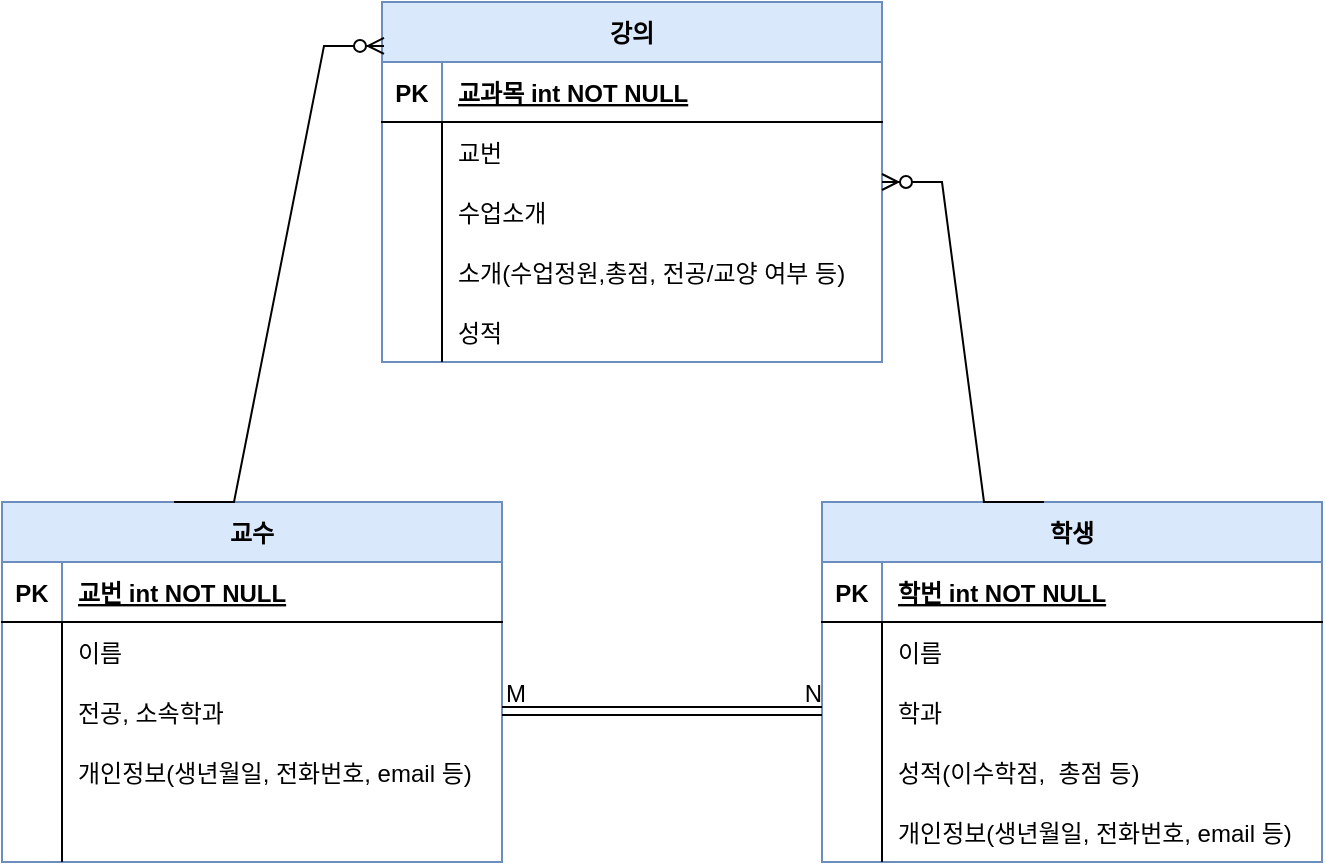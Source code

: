 <mxfile version="20.2.6" type="device"><diagram id="R2lEEEUBdFMjLlhIrx00" name="Page-1"><mxGraphModel dx="1422" dy="762" grid="1" gridSize="10" guides="1" tooltips="1" connect="1" arrows="1" fold="1" page="1" pageScale="1" pageWidth="850" pageHeight="1100" math="0" shadow="0" extFonts="Permanent Marker^https://fonts.googleapis.com/css?family=Permanent+Marker"><root><mxCell id="0"/><mxCell id="1" parent="0"/><mxCell id="C-vyLk0tnHw3VtMMgP7b-23" value="학생" style="shape=table;startSize=30;container=1;collapsible=1;childLayout=tableLayout;fixedRows=1;rowLines=0;fontStyle=1;align=center;resizeLast=1;fillColor=#dae8fc;strokeColor=#6c8ebf;" parent="1" vertex="1"><mxGeometry x="500" y="540" width="250" height="180" as="geometry"/></mxCell><mxCell id="C-vyLk0tnHw3VtMMgP7b-24" value="" style="shape=partialRectangle;collapsible=0;dropTarget=0;pointerEvents=0;fillColor=none;points=[[0,0.5],[1,0.5]];portConstraint=eastwest;top=0;left=0;right=0;bottom=1;" parent="C-vyLk0tnHw3VtMMgP7b-23" vertex="1"><mxGeometry y="30" width="250" height="30" as="geometry"/></mxCell><mxCell id="C-vyLk0tnHw3VtMMgP7b-25" value="PK" style="shape=partialRectangle;overflow=hidden;connectable=0;fillColor=none;top=0;left=0;bottom=0;right=0;fontStyle=1;" parent="C-vyLk0tnHw3VtMMgP7b-24" vertex="1"><mxGeometry width="30" height="30" as="geometry"><mxRectangle width="30" height="30" as="alternateBounds"/></mxGeometry></mxCell><mxCell id="C-vyLk0tnHw3VtMMgP7b-26" value="학번 int NOT NULL " style="shape=partialRectangle;overflow=hidden;connectable=0;fillColor=none;top=0;left=0;bottom=0;right=0;align=left;spacingLeft=6;fontStyle=5;" parent="C-vyLk0tnHw3VtMMgP7b-24" vertex="1"><mxGeometry x="30" width="220" height="30" as="geometry"><mxRectangle width="220" height="30" as="alternateBounds"/></mxGeometry></mxCell><mxCell id="C-vyLk0tnHw3VtMMgP7b-27" value="" style="shape=partialRectangle;collapsible=0;dropTarget=0;pointerEvents=0;fillColor=none;points=[[0,0.5],[1,0.5]];portConstraint=eastwest;top=0;left=0;right=0;bottom=0;" parent="C-vyLk0tnHw3VtMMgP7b-23" vertex="1"><mxGeometry y="60" width="250" height="30" as="geometry"/></mxCell><mxCell id="C-vyLk0tnHw3VtMMgP7b-28" value="" style="shape=partialRectangle;overflow=hidden;connectable=0;fillColor=none;top=0;left=0;bottom=0;right=0;" parent="C-vyLk0tnHw3VtMMgP7b-27" vertex="1"><mxGeometry width="30" height="30" as="geometry"><mxRectangle width="30" height="30" as="alternateBounds"/></mxGeometry></mxCell><mxCell id="C-vyLk0tnHw3VtMMgP7b-29" value="이름" style="shape=partialRectangle;overflow=hidden;connectable=0;fillColor=none;top=0;left=0;bottom=0;right=0;align=left;spacingLeft=6;" parent="C-vyLk0tnHw3VtMMgP7b-27" vertex="1"><mxGeometry x="30" width="220" height="30" as="geometry"><mxRectangle width="220" height="30" as="alternateBounds"/></mxGeometry></mxCell><mxCell id="DjyirUNbgkW02B1bQKVU-1" value="학과" style="shape=partialRectangle;overflow=hidden;connectable=0;fillColor=none;top=0;left=0;bottom=0;right=0;align=left;spacingLeft=6;" vertex="1" parent="1"><mxGeometry x="530" y="630" width="220" height="30" as="geometry"><mxRectangle width="220" height="30" as="alternateBounds"/></mxGeometry></mxCell><mxCell id="DjyirUNbgkW02B1bQKVU-2" value="성적(이수학점,  총점 등)" style="shape=partialRectangle;overflow=hidden;connectable=0;fillColor=none;top=0;left=0;bottom=0;right=0;align=left;spacingLeft=6;" vertex="1" parent="1"><mxGeometry x="530" y="660" width="220" height="30" as="geometry"><mxRectangle width="220" height="30" as="alternateBounds"/></mxGeometry></mxCell><mxCell id="DjyirUNbgkW02B1bQKVU-3" value="" style="endArrow=none;html=1;rounded=0;entryX=0.12;entryY=0;entryDx=0;entryDy=0;entryPerimeter=0;" edge="1" parent="1" target="C-vyLk0tnHw3VtMMgP7b-27"><mxGeometry width="50" height="50" relative="1" as="geometry"><mxPoint x="530" y="720" as="sourcePoint"/><mxPoint x="530" y="630" as="targetPoint"/></mxGeometry></mxCell><mxCell id="DjyirUNbgkW02B1bQKVU-4" value="개인정보(생년월일, 전화번호, email 등)" style="shape=partialRectangle;overflow=hidden;connectable=0;fillColor=none;top=0;left=0;bottom=0;right=0;align=left;spacingLeft=6;" vertex="1" parent="1"><mxGeometry x="530" y="690" width="220" height="30" as="geometry"><mxRectangle width="220" height="30" as="alternateBounds"/></mxGeometry></mxCell><mxCell id="DjyirUNbgkW02B1bQKVU-5" value="교수" style="shape=table;startSize=30;container=1;collapsible=1;childLayout=tableLayout;fixedRows=1;rowLines=0;fontStyle=1;align=center;resizeLast=1;fillColor=#dae8fc;strokeColor=#6c8ebf;" vertex="1" parent="1"><mxGeometry x="90" y="540" width="250" height="180" as="geometry"/></mxCell><mxCell id="DjyirUNbgkW02B1bQKVU-6" value="" style="shape=partialRectangle;collapsible=0;dropTarget=0;pointerEvents=0;fillColor=none;points=[[0,0.5],[1,0.5]];portConstraint=eastwest;top=0;left=0;right=0;bottom=1;" vertex="1" parent="DjyirUNbgkW02B1bQKVU-5"><mxGeometry y="30" width="250" height="30" as="geometry"/></mxCell><mxCell id="DjyirUNbgkW02B1bQKVU-7" value="PK" style="shape=partialRectangle;overflow=hidden;connectable=0;fillColor=none;top=0;left=0;bottom=0;right=0;fontStyle=1;" vertex="1" parent="DjyirUNbgkW02B1bQKVU-6"><mxGeometry width="30" height="30" as="geometry"><mxRectangle width="30" height="30" as="alternateBounds"/></mxGeometry></mxCell><mxCell id="DjyirUNbgkW02B1bQKVU-8" value="교번 int NOT NULL " style="shape=partialRectangle;overflow=hidden;connectable=0;fillColor=none;top=0;left=0;bottom=0;right=0;align=left;spacingLeft=6;fontStyle=5;" vertex="1" parent="DjyirUNbgkW02B1bQKVU-6"><mxGeometry x="30" width="220" height="30" as="geometry"><mxRectangle width="220" height="30" as="alternateBounds"/></mxGeometry></mxCell><mxCell id="DjyirUNbgkW02B1bQKVU-9" value="" style="shape=partialRectangle;collapsible=0;dropTarget=0;pointerEvents=0;fillColor=none;points=[[0,0.5],[1,0.5]];portConstraint=eastwest;top=0;left=0;right=0;bottom=0;" vertex="1" parent="DjyirUNbgkW02B1bQKVU-5"><mxGeometry y="60" width="250" height="30" as="geometry"/></mxCell><mxCell id="DjyirUNbgkW02B1bQKVU-10" value="" style="shape=partialRectangle;overflow=hidden;connectable=0;fillColor=none;top=0;left=0;bottom=0;right=0;" vertex="1" parent="DjyirUNbgkW02B1bQKVU-9"><mxGeometry width="30" height="30" as="geometry"><mxRectangle width="30" height="30" as="alternateBounds"/></mxGeometry></mxCell><mxCell id="DjyirUNbgkW02B1bQKVU-11" value="이름" style="shape=partialRectangle;overflow=hidden;connectable=0;fillColor=none;top=0;left=0;bottom=0;right=0;align=left;spacingLeft=6;" vertex="1" parent="DjyirUNbgkW02B1bQKVU-9"><mxGeometry x="30" width="220" height="30" as="geometry"><mxRectangle width="220" height="30" as="alternateBounds"/></mxGeometry></mxCell><mxCell id="DjyirUNbgkW02B1bQKVU-12" value="전공, 소속학과" style="shape=partialRectangle;overflow=hidden;connectable=0;fillColor=none;top=0;left=0;bottom=0;right=0;align=left;spacingLeft=6;" vertex="1" parent="1"><mxGeometry x="120" y="630" width="220" height="30" as="geometry"><mxRectangle width="220" height="30" as="alternateBounds"/></mxGeometry></mxCell><mxCell id="DjyirUNbgkW02B1bQKVU-14" value="" style="endArrow=none;html=1;rounded=0;entryX=0.12;entryY=0;entryDx=0;entryDy=0;entryPerimeter=0;" edge="1" parent="1" target="DjyirUNbgkW02B1bQKVU-9"><mxGeometry width="50" height="50" relative="1" as="geometry"><mxPoint x="120" y="720" as="sourcePoint"/><mxPoint x="120" y="630" as="targetPoint"/></mxGeometry></mxCell><mxCell id="DjyirUNbgkW02B1bQKVU-16" value="개인정보(생년월일, 전화번호, email 등)" style="shape=partialRectangle;overflow=hidden;connectable=0;fillColor=none;top=0;left=0;bottom=0;right=0;align=left;spacingLeft=6;" vertex="1" parent="1"><mxGeometry x="120" y="660" width="220" height="30" as="geometry"><mxRectangle width="220" height="30" as="alternateBounds"/></mxGeometry></mxCell><mxCell id="DjyirUNbgkW02B1bQKVU-17" value="강의" style="shape=table;startSize=30;container=1;collapsible=1;childLayout=tableLayout;fixedRows=1;rowLines=0;fontStyle=1;align=center;resizeLast=1;fillColor=#dae8fc;strokeColor=#6c8ebf;" vertex="1" parent="1"><mxGeometry x="280" y="290" width="250" height="180" as="geometry"/></mxCell><mxCell id="DjyirUNbgkW02B1bQKVU-18" value="" style="shape=partialRectangle;collapsible=0;dropTarget=0;pointerEvents=0;fillColor=none;points=[[0,0.5],[1,0.5]];portConstraint=eastwest;top=0;left=0;right=0;bottom=1;" vertex="1" parent="DjyirUNbgkW02B1bQKVU-17"><mxGeometry y="30" width="250" height="30" as="geometry"/></mxCell><mxCell id="DjyirUNbgkW02B1bQKVU-19" value="PK" style="shape=partialRectangle;overflow=hidden;connectable=0;fillColor=none;top=0;left=0;bottom=0;right=0;fontStyle=1;" vertex="1" parent="DjyirUNbgkW02B1bQKVU-18"><mxGeometry width="30" height="30" as="geometry"><mxRectangle width="30" height="30" as="alternateBounds"/></mxGeometry></mxCell><mxCell id="DjyirUNbgkW02B1bQKVU-20" value="교과목 int NOT NULL " style="shape=partialRectangle;overflow=hidden;connectable=0;fillColor=none;top=0;left=0;bottom=0;right=0;align=left;spacingLeft=6;fontStyle=5;" vertex="1" parent="DjyirUNbgkW02B1bQKVU-18"><mxGeometry x="30" width="220" height="30" as="geometry"><mxRectangle width="220" height="30" as="alternateBounds"/></mxGeometry></mxCell><mxCell id="DjyirUNbgkW02B1bQKVU-21" value="" style="shape=partialRectangle;collapsible=0;dropTarget=0;pointerEvents=0;fillColor=none;points=[[0,0.5],[1,0.5]];portConstraint=eastwest;top=0;left=0;right=0;bottom=0;" vertex="1" parent="DjyirUNbgkW02B1bQKVU-17"><mxGeometry y="60" width="250" height="30" as="geometry"/></mxCell><mxCell id="DjyirUNbgkW02B1bQKVU-22" value="" style="shape=partialRectangle;overflow=hidden;connectable=0;fillColor=none;top=0;left=0;bottom=0;right=0;" vertex="1" parent="DjyirUNbgkW02B1bQKVU-21"><mxGeometry width="30" height="30" as="geometry"><mxRectangle width="30" height="30" as="alternateBounds"/></mxGeometry></mxCell><mxCell id="DjyirUNbgkW02B1bQKVU-23" value="교번" style="shape=partialRectangle;overflow=hidden;connectable=0;fillColor=none;top=0;left=0;bottom=0;right=0;align=left;spacingLeft=6;" vertex="1" parent="DjyirUNbgkW02B1bQKVU-21"><mxGeometry x="30" width="220" height="30" as="geometry"><mxRectangle width="220" height="30" as="alternateBounds"/></mxGeometry></mxCell><mxCell id="DjyirUNbgkW02B1bQKVU-24" value="수업소개" style="shape=partialRectangle;overflow=hidden;connectable=0;fillColor=none;top=0;left=0;bottom=0;right=0;align=left;spacingLeft=6;" vertex="1" parent="1"><mxGeometry x="310" y="380" width="220" height="30" as="geometry"><mxRectangle width="220" height="30" as="alternateBounds"/></mxGeometry></mxCell><mxCell id="DjyirUNbgkW02B1bQKVU-25" value="소개(수업정원,총점, 전공/교양 여부 등)" style="shape=partialRectangle;overflow=hidden;connectable=0;fillColor=none;top=0;left=0;bottom=0;right=0;align=left;spacingLeft=6;" vertex="1" parent="1"><mxGeometry x="310" y="410" width="220" height="30" as="geometry"><mxRectangle width="220" height="30" as="alternateBounds"/></mxGeometry></mxCell><mxCell id="DjyirUNbgkW02B1bQKVU-26" value="" style="endArrow=none;html=1;rounded=0;entryX=0.12;entryY=0;entryDx=0;entryDy=0;entryPerimeter=0;" edge="1" parent="1" target="DjyirUNbgkW02B1bQKVU-21"><mxGeometry width="50" height="50" relative="1" as="geometry"><mxPoint x="310" y="470" as="sourcePoint"/><mxPoint x="310" y="380" as="targetPoint"/></mxGeometry></mxCell><mxCell id="DjyirUNbgkW02B1bQKVU-40" value="성적" style="shape=partialRectangle;overflow=hidden;connectable=0;fillColor=none;top=0;left=0;bottom=0;right=0;align=left;spacingLeft=6;" vertex="1" parent="1"><mxGeometry x="310" y="440" width="220" height="30" as="geometry"><mxRectangle width="220" height="30" as="alternateBounds"/></mxGeometry></mxCell><mxCell id="DjyirUNbgkW02B1bQKVU-41" value="" style="edgeStyle=entityRelationEdgeStyle;fontSize=12;html=1;endArrow=ERzeroToMany;endFill=1;rounded=0;exitX=0.344;exitY=0;exitDx=0;exitDy=0;exitPerimeter=0;entryX=0.004;entryY=0.122;entryDx=0;entryDy=0;entryPerimeter=0;" edge="1" parent="1" source="DjyirUNbgkW02B1bQKVU-5" target="DjyirUNbgkW02B1bQKVU-17"><mxGeometry width="100" height="100" relative="1" as="geometry"><mxPoint x="180" y="510" as="sourcePoint"/><mxPoint x="280" y="410" as="targetPoint"/></mxGeometry></mxCell><mxCell id="DjyirUNbgkW02B1bQKVU-42" value="" style="edgeStyle=entityRelationEdgeStyle;fontSize=12;html=1;endArrow=ERzeroToMany;endFill=1;rounded=0;exitX=0.444;exitY=0;exitDx=0;exitDy=0;exitPerimeter=0;" edge="1" parent="1" source="C-vyLk0tnHw3VtMMgP7b-23" target="DjyirUNbgkW02B1bQKVU-17"><mxGeometry width="100" height="100" relative="1" as="geometry"><mxPoint x="370" y="480" as="sourcePoint"/><mxPoint x="470" y="380" as="targetPoint"/></mxGeometry></mxCell><mxCell id="DjyirUNbgkW02B1bQKVU-43" value="" style="shape=link;html=1;rounded=0;" edge="1" parent="1"><mxGeometry relative="1" as="geometry"><mxPoint x="340" y="644.5" as="sourcePoint"/><mxPoint x="500" y="644.5" as="targetPoint"/></mxGeometry></mxCell><mxCell id="DjyirUNbgkW02B1bQKVU-44" value="M" style="resizable=0;html=1;align=left;verticalAlign=bottom;" connectable="0" vertex="1" parent="DjyirUNbgkW02B1bQKVU-43"><mxGeometry x="-1" relative="1" as="geometry"/></mxCell><mxCell id="DjyirUNbgkW02B1bQKVU-45" value="N" style="resizable=0;html=1;align=right;verticalAlign=bottom;" connectable="0" vertex="1" parent="DjyirUNbgkW02B1bQKVU-43"><mxGeometry x="1" relative="1" as="geometry"/></mxCell></root></mxGraphModel></diagram></mxfile>